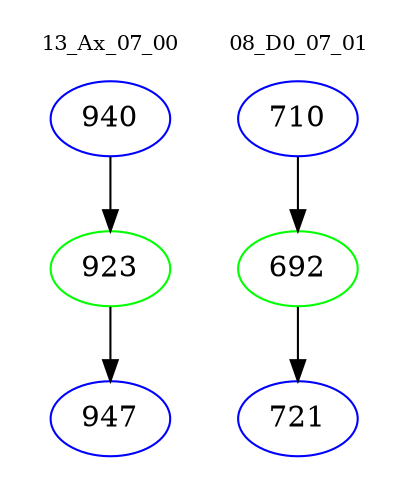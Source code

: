 digraph{
subgraph cluster_0 {
color = white
label = "13_Ax_07_00";
fontsize=10;
T0_940 [label="940", color="blue"]
T0_940 -> T0_923 [color="black"]
T0_923 [label="923", color="green"]
T0_923 -> T0_947 [color="black"]
T0_947 [label="947", color="blue"]
}
subgraph cluster_1 {
color = white
label = "08_D0_07_01";
fontsize=10;
T1_710 [label="710", color="blue"]
T1_710 -> T1_692 [color="black"]
T1_692 [label="692", color="green"]
T1_692 -> T1_721 [color="black"]
T1_721 [label="721", color="blue"]
}
}
